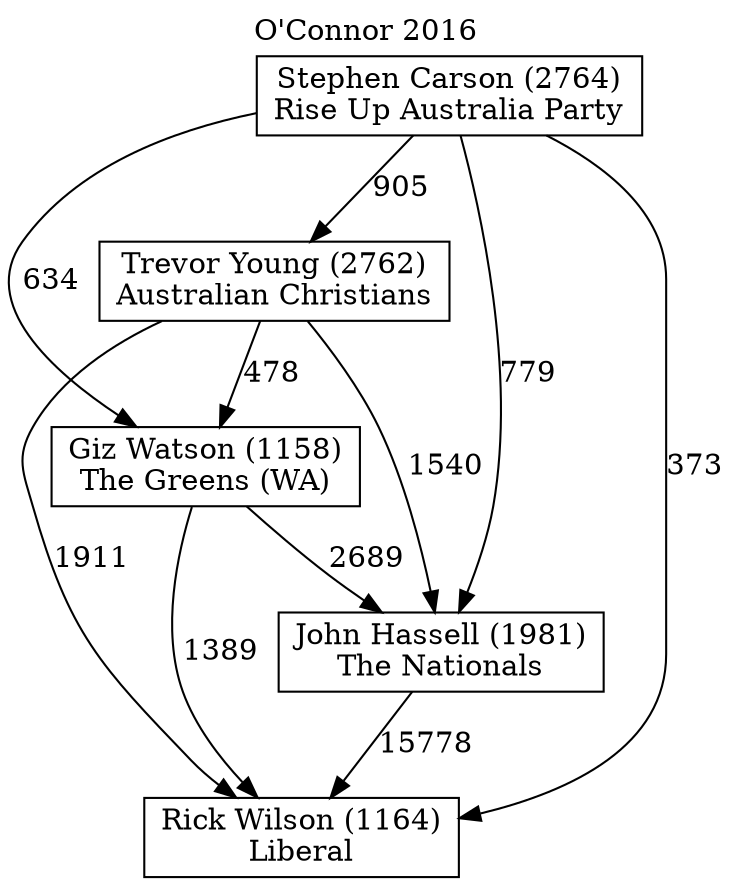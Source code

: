 // House preference flow
digraph "Rick Wilson (1164)_O'Connor_2016" {
	graph [label="O'Connor 2016" labelloc=t mclimit=10]
	node [shape=box]
	"Rick Wilson (1164)" [label="Rick Wilson (1164)
Liberal"]
	"John Hassell (1981)" [label="John Hassell (1981)
The Nationals"]
	"Giz Watson (1158)" [label="Giz Watson (1158)
The Greens (WA)"]
	"Trevor Young (2762)" [label="Trevor Young (2762)
Australian Christians"]
	"Stephen Carson (2764)" [label="Stephen Carson (2764)
Rise Up Australia Party"]
	"John Hassell (1981)" -> "Rick Wilson (1164)" [label=15778]
	"Giz Watson (1158)" -> "John Hassell (1981)" [label=2689]
	"Trevor Young (2762)" -> "Giz Watson (1158)" [label=478]
	"Stephen Carson (2764)" -> "Trevor Young (2762)" [label=905]
	"Giz Watson (1158)" -> "Rick Wilson (1164)" [label=1389]
	"Trevor Young (2762)" -> "Rick Wilson (1164)" [label=1911]
	"Stephen Carson (2764)" -> "Rick Wilson (1164)" [label=373]
	"Stephen Carson (2764)" -> "Giz Watson (1158)" [label=634]
	"Trevor Young (2762)" -> "John Hassell (1981)" [label=1540]
	"Stephen Carson (2764)" -> "John Hassell (1981)" [label=779]
}
